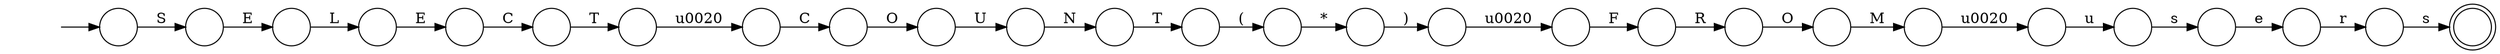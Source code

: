 digraph Automaton {
  rankdir = LR;
  0 [shape=circle,label=""];
  0 -> 19 [label=")"]
  1 [shape=circle,label=""];
  1 -> 0 [label="*"]
  2 [shape=circle,label=""];
  2 -> 22 [label="C"]
  3 [shape=circle,label=""];
  3 -> 18 [label="C"]
  4 [shape=circle,label=""];
  4 -> 21 [label="M"]
  5 [shape=circle,label=""];
  initial [shape=plaintext,label=""];
  initial -> 5
  5 -> 24 [label="S"]
  6 [shape=circle,label=""];
  6 -> 10 [label="L"]
  7 [shape=circle,label=""];
  7 -> 9 [label="s"]
  8 [shape=circle,label=""];
  8 -> 1 [label="("]
  9 [shape=circle,label=""];
  9 -> 15 [label="e"]
  10 [shape=circle,label=""];
  10 -> 3 [label="E"]
  11 [shape=circle,label=""];
  11 -> 23 [label="F"]
  12 [shape=circle,label=""];
  12 -> 25 [label="s"]
  13 [shape=circle,label=""];
  13 -> 8 [label="T"]
  14 [shape=circle,label=""];
  14 -> 16 [label="U"]
  15 [shape=circle,label=""];
  15 -> 12 [label="r"]
  16 [shape=circle,label=""];
  16 -> 13 [label="N"]
  17 [shape=circle,label=""];
  17 -> 2 [label="\u0020"]
  18 [shape=circle,label=""];
  18 -> 17 [label="T"]
  19 [shape=circle,label=""];
  19 -> 11 [label="\u0020"]
  20 [shape=circle,label=""];
  20 -> 7 [label="u"]
  21 [shape=circle,label=""];
  21 -> 20 [label="\u0020"]
  22 [shape=circle,label=""];
  22 -> 14 [label="O"]
  23 [shape=circle,label=""];
  23 -> 26 [label="R"]
  24 [shape=circle,label=""];
  24 -> 6 [label="E"]
  25 [shape=doublecircle,label=""];
  26 [shape=circle,label=""];
  26 -> 4 [label="O"]
}
